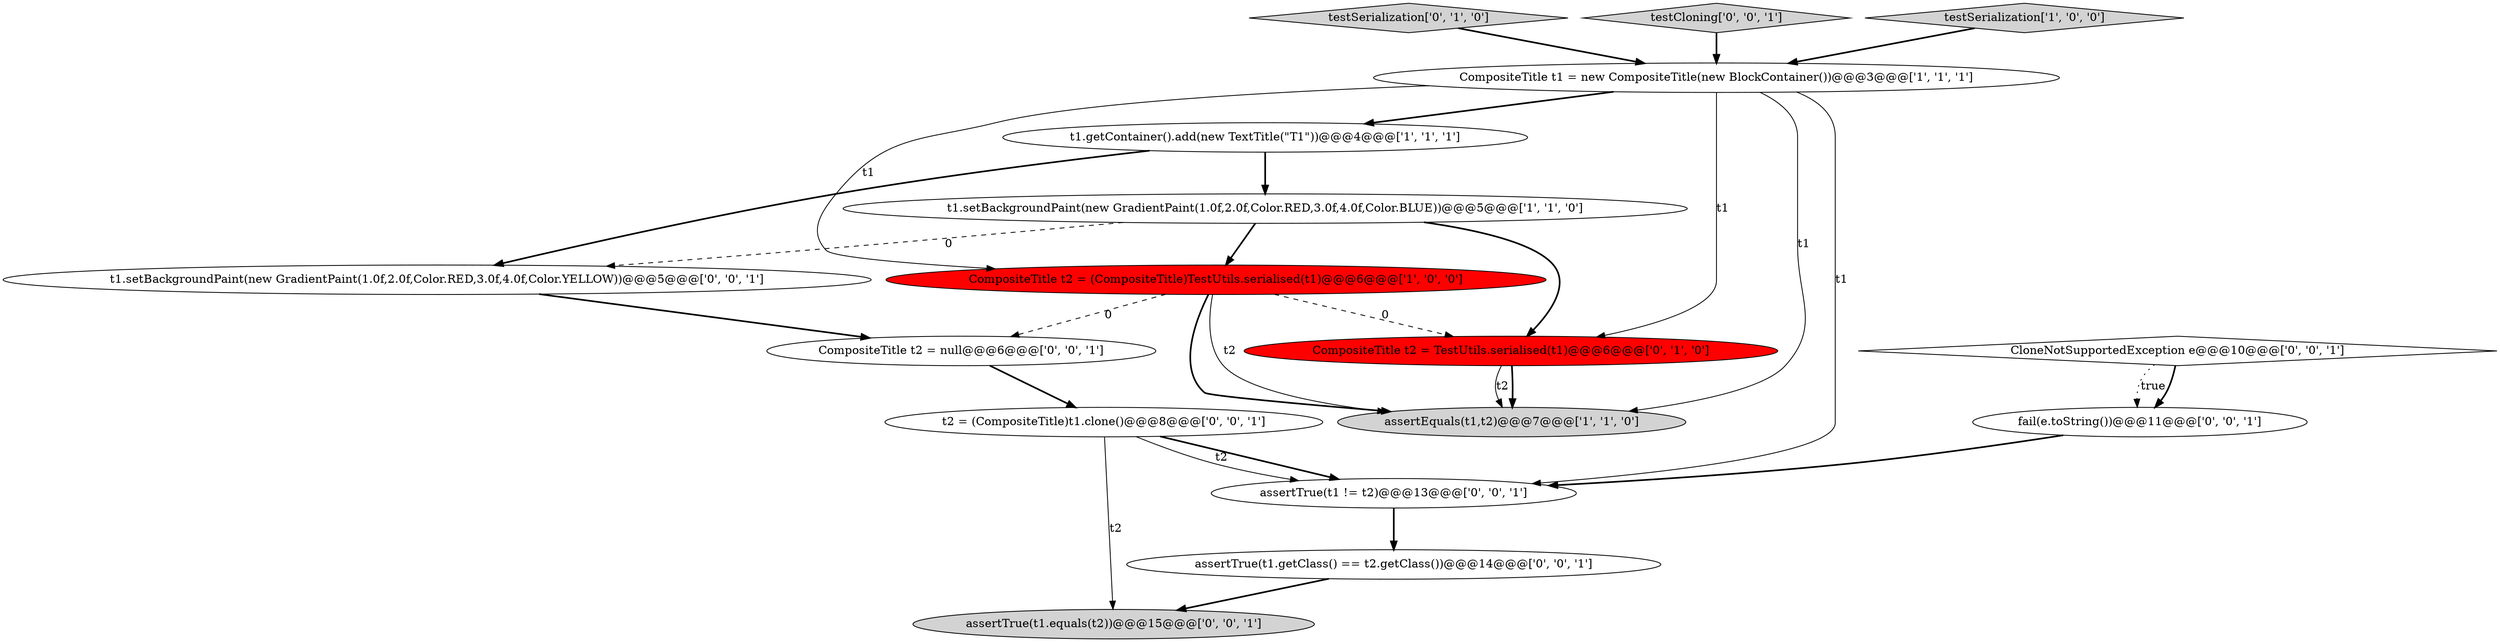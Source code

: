 digraph {
12 [style = filled, label = "t2 = (CompositeTitle)t1.clone()@@@8@@@['0', '0', '1']", fillcolor = white, shape = ellipse image = "AAA0AAABBB3BBB"];
7 [style = filled, label = "testSerialization['0', '1', '0']", fillcolor = lightgray, shape = diamond image = "AAA0AAABBB2BBB"];
11 [style = filled, label = "assertTrue(t1.equals(t2))@@@15@@@['0', '0', '1']", fillcolor = lightgray, shape = ellipse image = "AAA0AAABBB3BBB"];
5 [style = filled, label = "t1.getContainer().add(new TextTitle(\"T1\"))@@@4@@@['1', '1', '1']", fillcolor = white, shape = ellipse image = "AAA0AAABBB1BBB"];
1 [style = filled, label = "t1.setBackgroundPaint(new GradientPaint(1.0f,2.0f,Color.RED,3.0f,4.0f,Color.BLUE))@@@5@@@['1', '1', '0']", fillcolor = white, shape = ellipse image = "AAA0AAABBB1BBB"];
10 [style = filled, label = "testCloning['0', '0', '1']", fillcolor = lightgray, shape = diamond image = "AAA0AAABBB3BBB"];
8 [style = filled, label = "CompositeTitle t2 = null@@@6@@@['0', '0', '1']", fillcolor = white, shape = ellipse image = "AAA0AAABBB3BBB"];
0 [style = filled, label = "CompositeTitle t2 = (CompositeTitle)TestUtils.serialised(t1)@@@6@@@['1', '0', '0']", fillcolor = red, shape = ellipse image = "AAA1AAABBB1BBB"];
2 [style = filled, label = "testSerialization['1', '0', '0']", fillcolor = lightgray, shape = diamond image = "AAA0AAABBB1BBB"];
14 [style = filled, label = "CloneNotSupportedException e@@@10@@@['0', '0', '1']", fillcolor = white, shape = diamond image = "AAA0AAABBB3BBB"];
15 [style = filled, label = "fail(e.toString())@@@11@@@['0', '0', '1']", fillcolor = white, shape = ellipse image = "AAA0AAABBB3BBB"];
3 [style = filled, label = "assertEquals(t1,t2)@@@7@@@['1', '1', '0']", fillcolor = lightgray, shape = ellipse image = "AAA0AAABBB1BBB"];
4 [style = filled, label = "CompositeTitle t1 = new CompositeTitle(new BlockContainer())@@@3@@@['1', '1', '1']", fillcolor = white, shape = ellipse image = "AAA0AAABBB1BBB"];
16 [style = filled, label = "assertTrue(t1 != t2)@@@13@@@['0', '0', '1']", fillcolor = white, shape = ellipse image = "AAA0AAABBB3BBB"];
6 [style = filled, label = "CompositeTitle t2 = TestUtils.serialised(t1)@@@6@@@['0', '1', '0']", fillcolor = red, shape = ellipse image = "AAA1AAABBB2BBB"];
13 [style = filled, label = "t1.setBackgroundPaint(new GradientPaint(1.0f,2.0f,Color.RED,3.0f,4.0f,Color.YELLOW))@@@5@@@['0', '0', '1']", fillcolor = white, shape = ellipse image = "AAA0AAABBB3BBB"];
9 [style = filled, label = "assertTrue(t1.getClass() == t2.getClass())@@@14@@@['0', '0', '1']", fillcolor = white, shape = ellipse image = "AAA0AAABBB3BBB"];
0->3 [style = bold, label=""];
4->3 [style = solid, label="t1"];
6->3 [style = bold, label=""];
9->11 [style = bold, label=""];
4->6 [style = solid, label="t1"];
0->6 [style = dashed, label="0"];
6->3 [style = solid, label="t2"];
0->3 [style = solid, label="t2"];
4->16 [style = solid, label="t1"];
12->16 [style = bold, label=""];
1->0 [style = bold, label=""];
7->4 [style = bold, label=""];
12->11 [style = solid, label="t2"];
15->16 [style = bold, label=""];
2->4 [style = bold, label=""];
1->13 [style = dashed, label="0"];
5->1 [style = bold, label=""];
14->15 [style = dotted, label="true"];
1->6 [style = bold, label=""];
5->13 [style = bold, label=""];
12->16 [style = solid, label="t2"];
10->4 [style = bold, label=""];
8->12 [style = bold, label=""];
0->8 [style = dashed, label="0"];
14->15 [style = bold, label=""];
13->8 [style = bold, label=""];
4->5 [style = bold, label=""];
16->9 [style = bold, label=""];
4->0 [style = solid, label="t1"];
}
